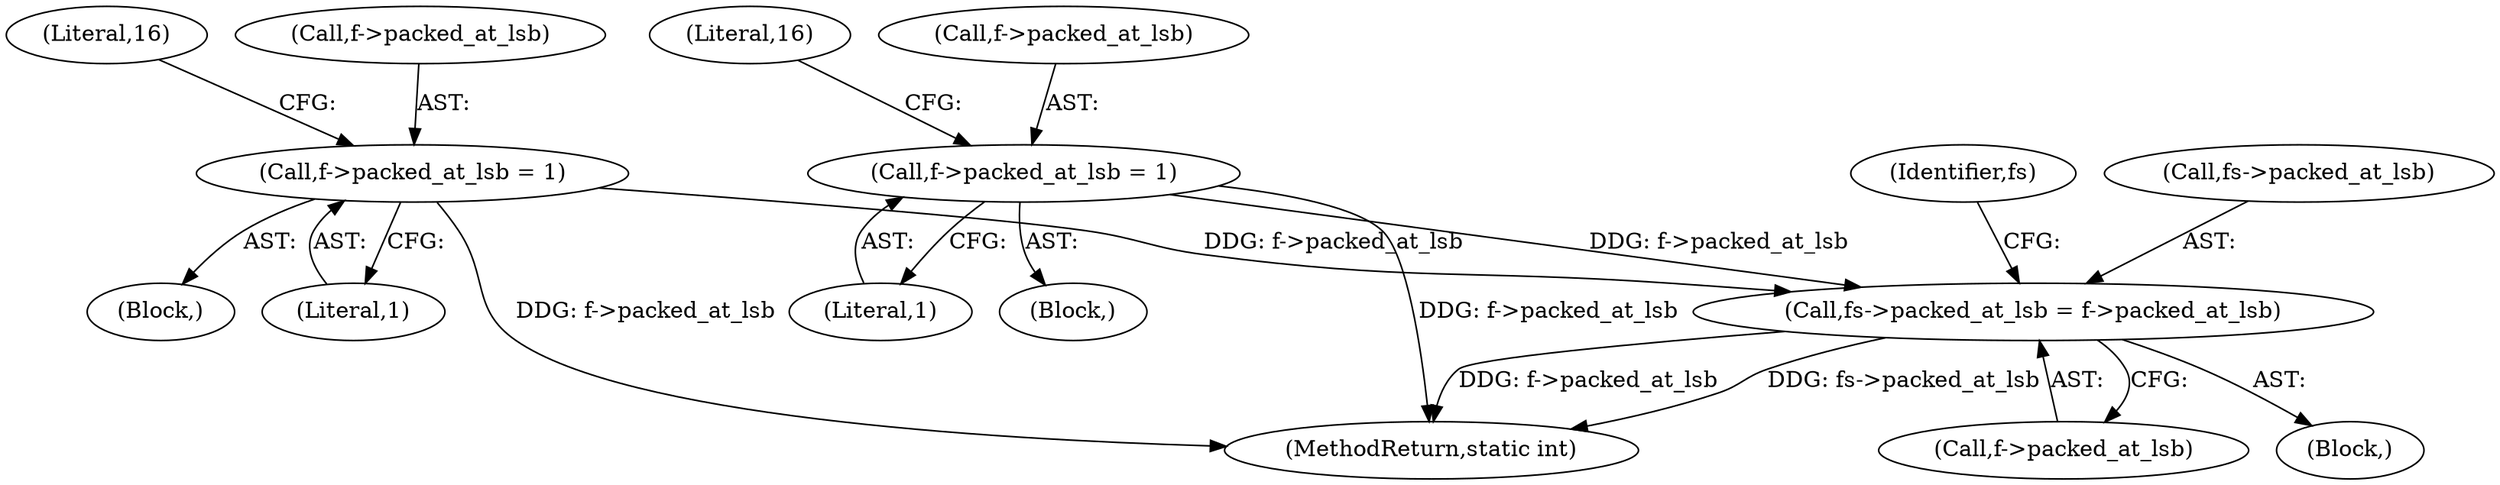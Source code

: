 digraph "0_FFmpeg_547d690d676064069d44703a1917e0dab7e33445@pointer" {
"1000992" [label="(Call,fs->packed_at_lsb = f->packed_at_lsb)"];
"1000527" [label="(Call,f->packed_at_lsb = 1)"];
"1000590" [label="(Call,f->packed_at_lsb = 1)"];
"1000598" [label="(Literal,16)"];
"1000526" [label="(Block,)"];
"1000590" [label="(Call,f->packed_at_lsb = 1)"];
"1000527" [label="(Call,f->packed_at_lsb = 1)"];
"1000996" [label="(Call,f->packed_at_lsb)"];
"1001295" [label="(MethodReturn,static int)"];
"1001001" [label="(Identifier,fs)"];
"1000976" [label="(Block,)"];
"1000535" [label="(Literal,16)"];
"1000594" [label="(Literal,1)"];
"1000591" [label="(Call,f->packed_at_lsb)"];
"1000528" [label="(Call,f->packed_at_lsb)"];
"1000589" [label="(Block,)"];
"1000993" [label="(Call,fs->packed_at_lsb)"];
"1000992" [label="(Call,fs->packed_at_lsb = f->packed_at_lsb)"];
"1000531" [label="(Literal,1)"];
"1000992" -> "1000976"  [label="AST: "];
"1000992" -> "1000996"  [label="CFG: "];
"1000993" -> "1000992"  [label="AST: "];
"1000996" -> "1000992"  [label="AST: "];
"1001001" -> "1000992"  [label="CFG: "];
"1000992" -> "1001295"  [label="DDG: f->packed_at_lsb"];
"1000992" -> "1001295"  [label="DDG: fs->packed_at_lsb"];
"1000527" -> "1000992"  [label="DDG: f->packed_at_lsb"];
"1000590" -> "1000992"  [label="DDG: f->packed_at_lsb"];
"1000527" -> "1000526"  [label="AST: "];
"1000527" -> "1000531"  [label="CFG: "];
"1000528" -> "1000527"  [label="AST: "];
"1000531" -> "1000527"  [label="AST: "];
"1000535" -> "1000527"  [label="CFG: "];
"1000527" -> "1001295"  [label="DDG: f->packed_at_lsb"];
"1000590" -> "1000589"  [label="AST: "];
"1000590" -> "1000594"  [label="CFG: "];
"1000591" -> "1000590"  [label="AST: "];
"1000594" -> "1000590"  [label="AST: "];
"1000598" -> "1000590"  [label="CFG: "];
"1000590" -> "1001295"  [label="DDG: f->packed_at_lsb"];
}

